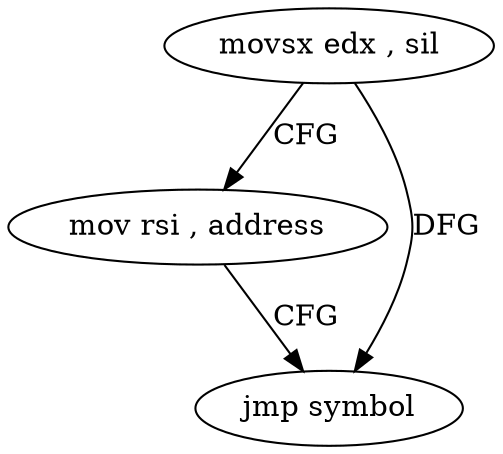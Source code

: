 digraph "func" {
"4320896" [label = "movsx edx , sil" ]
"4320900" [label = "mov rsi , address" ]
"4320907" [label = "jmp symbol" ]
"4320896" -> "4320900" [ label = "CFG" ]
"4320896" -> "4320907" [ label = "DFG" ]
"4320900" -> "4320907" [ label = "CFG" ]
}
